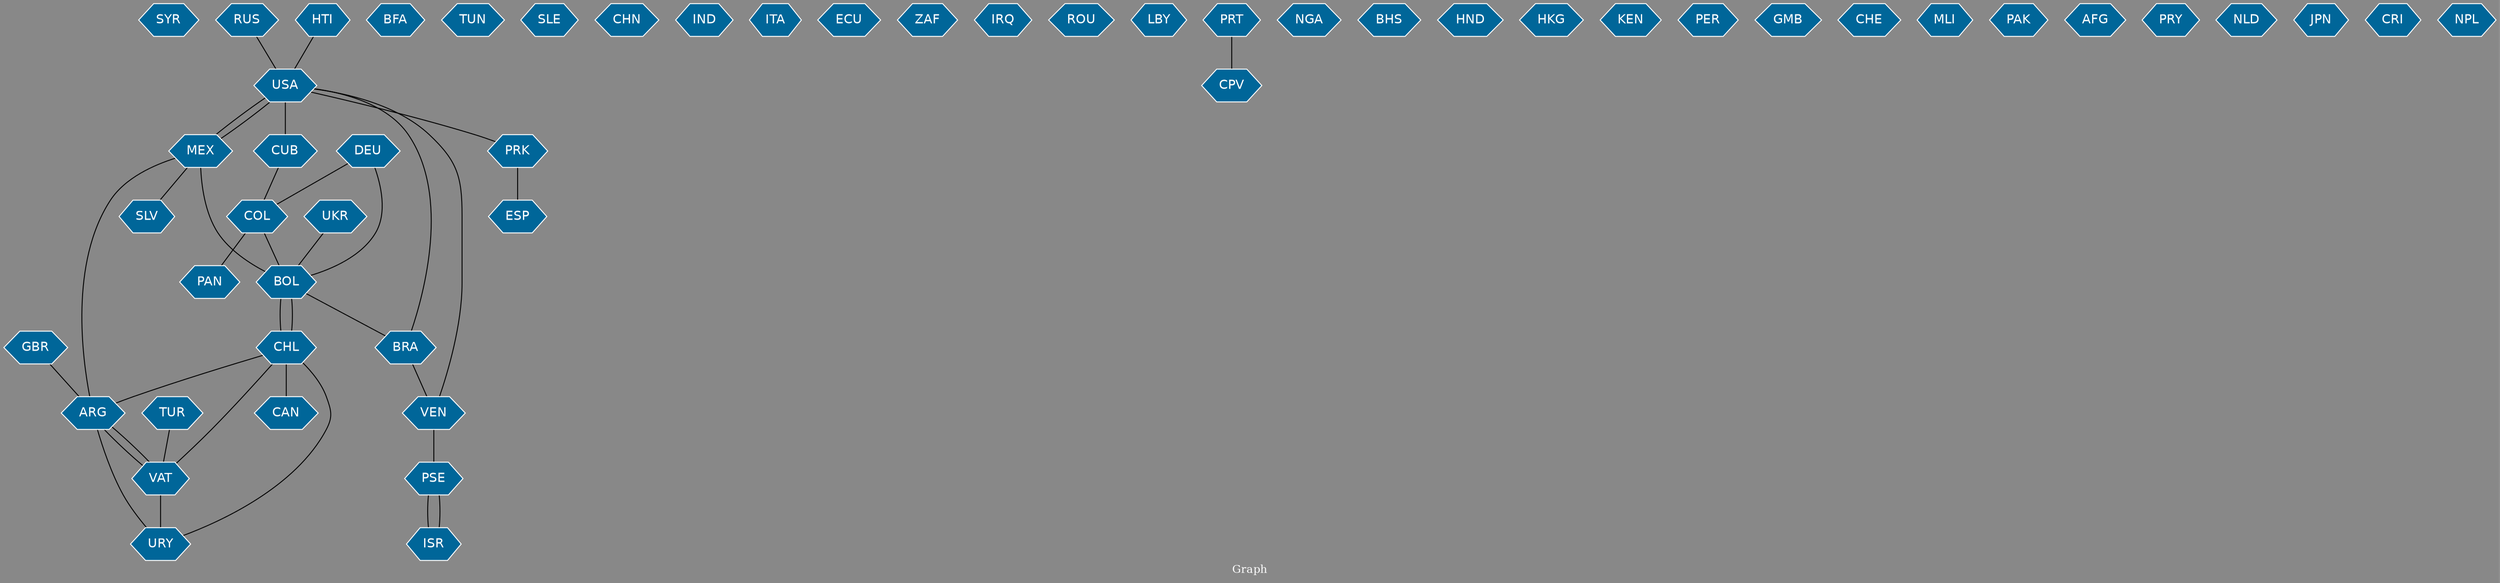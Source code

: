 // Countries together in item graph
graph {
	graph [bgcolor="#888888" fontcolor=white fontsize=12 label="Graph" outputorder=edgesfirst overlap=prism]
	node [color=white fillcolor="#006699" fontcolor=white fontname=Helvetica shape=hexagon style=filled]
	edge [arrowhead=open color=black fontcolor=white fontname=Courier fontsize=12]
		SYR [label=SYR]
		USA [label=USA]
		ESP [label=ESP]
		VAT [label=VAT]
		BFA [label=BFA]
		TUN [label=TUN]
		MEX [label=MEX]
		RUS [label=RUS]
		DEU [label=DEU]
		COL [label=COL]
		BOL [label=BOL]
		VEN [label=VEN]
		CUB [label=CUB]
		BRA [label=BRA]
		SLE [label=SLE]
		ARG [label=ARG]
		CHN [label=CHN]
		CHL [label=CHL]
		IND [label=IND]
		ITA [label=ITA]
		ECU [label=ECU]
		ZAF [label=ZAF]
		IRQ [label=IRQ]
		ROU [label=ROU]
		LBY [label=LBY]
		PRT [label=PRT]
		PSE [label=PSE]
		ISR [label=ISR]
		UKR [label=UKR]
		NGA [label=NGA]
		BHS [label=BHS]
		HND [label=HND]
		HKG [label=HKG]
		CPV [label=CPV]
		SLV [label=SLV]
		URY [label=URY]
		KEN [label=KEN]
		PER [label=PER]
		CAN [label=CAN]
		GMB [label=GMB]
		PRK [label=PRK]
		CHE [label=CHE]
		TUR [label=TUR]
		MLI [label=MLI]
		PAK [label=PAK]
		HTI [label=HTI]
		AFG [label=AFG]
		PRY [label=PRY]
		GBR [label=GBR]
		NLD [label=NLD]
		JPN [label=JPN]
		CRI [label=CRI]
		NPL [label=NPL]
		PAN [label=PAN]
			CHL -- CAN [weight=1]
			VAT -- CHL [weight=1]
			ISR -- PSE [weight=1]
			VEN -- USA [weight=1]
			MEX -- SLV [weight=1]
			PRT -- CPV [weight=1]
			BOL -- BRA [weight=1]
			CHL -- ARG [weight=1]
			CUB -- COL [weight=1]
			VEN -- PSE [weight=1]
			HTI -- USA [weight=1]
			DEU -- COL [weight=1]
			DEU -- BOL [weight=1]
			MEX -- USA [weight=1]
			ARG -- VAT [weight=1]
			TUR -- VAT [weight=1]
			USA -- MEX [weight=1]
			COL -- PAN [weight=1]
			PRK -- ESP [weight=1]
			MEX -- BOL [weight=1]
			RUS -- USA [weight=1]
			USA -- CUB [weight=2]
			CHL -- BOL [weight=2]
			VAT -- URY [weight=1]
			PSE -- ISR [weight=1]
			CHL -- URY [weight=1]
			BRA -- VEN [weight=1]
			UKR -- BOL [weight=1]
			VAT -- ARG [weight=1]
			BOL -- CHL [weight=3]
			COL -- BOL [weight=2]
			ARG -- URY [weight=1]
			USA -- BRA [weight=1]
			MEX -- ARG [weight=1]
			GBR -- ARG [weight=1]
			USA -- PRK [weight=1]
}